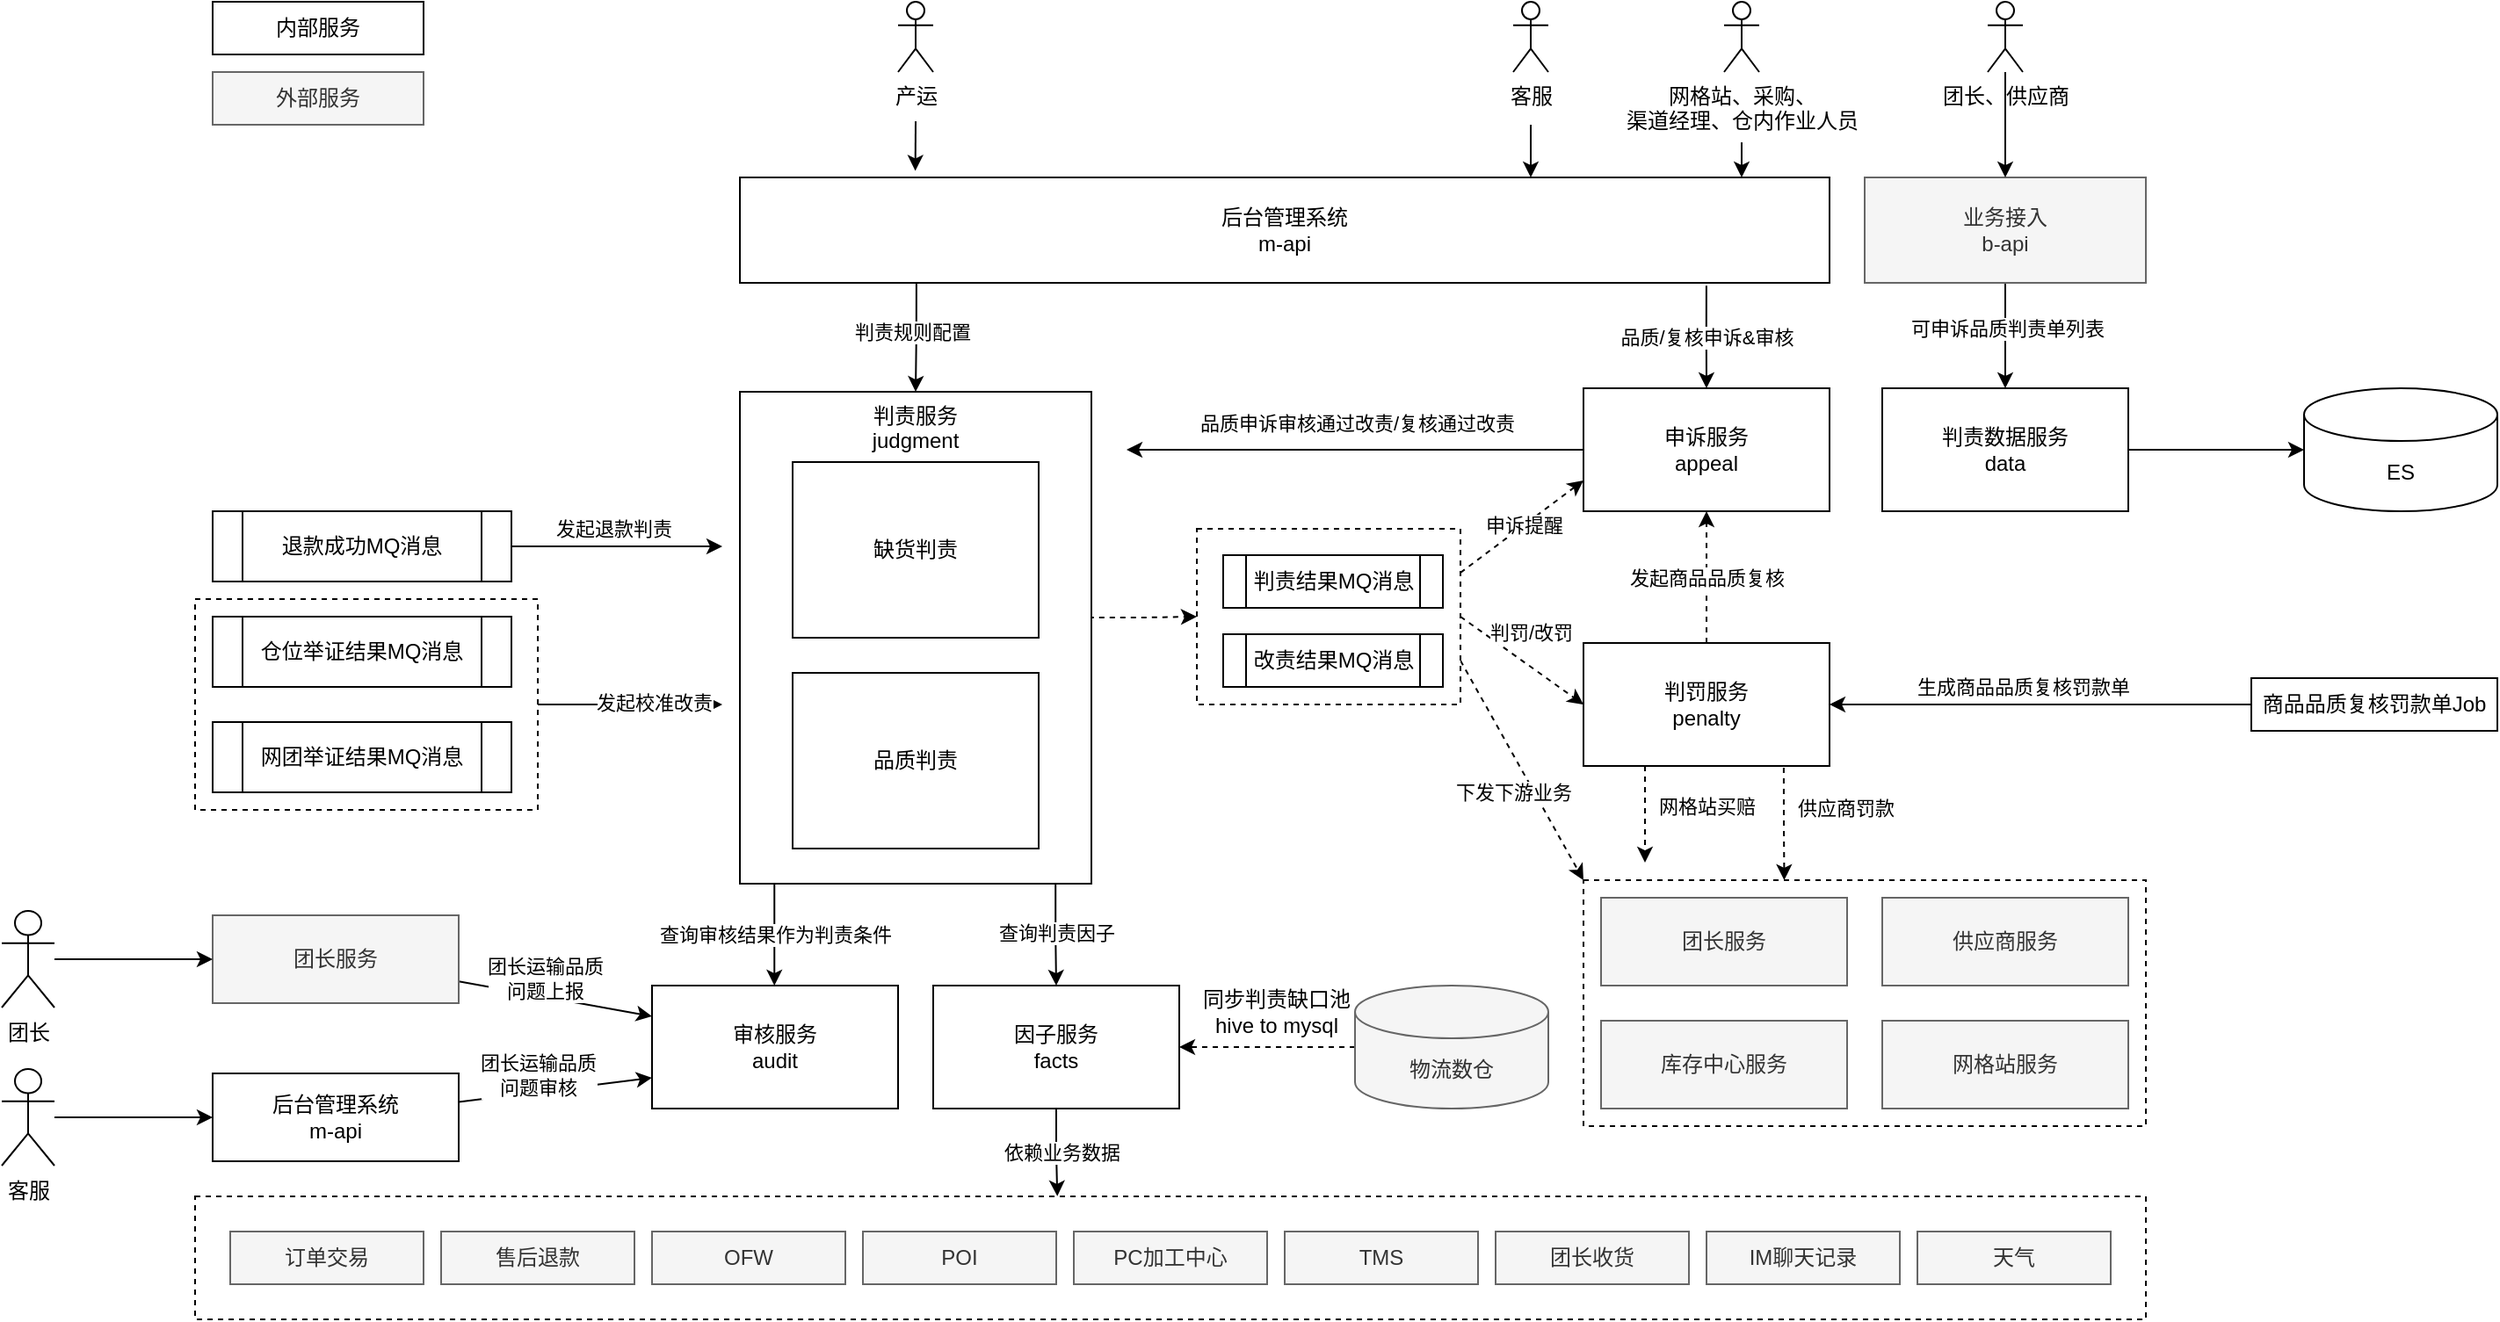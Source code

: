 <mxfile version="21.3.2" type="github">
  <diagram name="第 1 页" id="ISmllg0VNWneyEOrHAiS">
    <mxGraphModel dx="2222" dy="2127" grid="1" gridSize="10" guides="1" tooltips="1" connect="1" arrows="1" fold="1" page="1" pageScale="1" pageWidth="827" pageHeight="1169" math="0" shadow="0">
      <root>
        <mxCell id="0" />
        <mxCell id="1" parent="0" />
        <mxCell id="mLOzgQ69qME_xdbPBVRT-58" value="" style="rounded=0;whiteSpace=wrap;html=1;dashed=1;" vertex="1" parent="1">
          <mxGeometry x="-130" y="630" width="1110" height="70" as="geometry" />
        </mxCell>
        <mxCell id="mLOzgQ69qME_xdbPBVRT-18" style="rounded=0;orthogonalLoop=1;jettySize=auto;html=1;entryX=0;entryY=0.75;entryDx=0;entryDy=0;exitX=1;exitY=0.25;exitDx=0;exitDy=0;dashed=1;" edge="1" parent="1" source="mLOzgQ69qME_xdbPBVRT-17" target="mLOzgQ69qME_xdbPBVRT-2">
          <mxGeometry relative="1" as="geometry" />
        </mxCell>
        <mxCell id="mLOzgQ69qME_xdbPBVRT-20" value="申诉提醒" style="edgeLabel;html=1;align=center;verticalAlign=middle;resizable=0;points=[];" vertex="1" connectable="0" parent="mLOzgQ69qME_xdbPBVRT-18">
          <mxGeometry x="0.029" relative="1" as="geometry">
            <mxPoint as="offset" />
          </mxGeometry>
        </mxCell>
        <mxCell id="mLOzgQ69qME_xdbPBVRT-22" style="rounded=0;orthogonalLoop=1;jettySize=auto;html=1;entryX=0;entryY=0.5;entryDx=0;entryDy=0;dashed=1;exitX=1;exitY=0.5;exitDx=0;exitDy=0;" edge="1" parent="1" source="mLOzgQ69qME_xdbPBVRT-17" target="mLOzgQ69qME_xdbPBVRT-21">
          <mxGeometry relative="1" as="geometry" />
        </mxCell>
        <mxCell id="mLOzgQ69qME_xdbPBVRT-24" value="判罚/改罚" style="edgeLabel;html=1;align=center;verticalAlign=middle;resizable=0;points=[];" vertex="1" connectable="0" parent="mLOzgQ69qME_xdbPBVRT-22">
          <mxGeometry x="-0.258" relative="1" as="geometry">
            <mxPoint x="14" y="-10" as="offset" />
          </mxGeometry>
        </mxCell>
        <mxCell id="mLOzgQ69qME_xdbPBVRT-42" style="rounded=0;orthogonalLoop=1;jettySize=auto;html=1;entryX=0;entryY=0;entryDx=0;entryDy=0;dashed=1;exitX=1;exitY=0.75;exitDx=0;exitDy=0;" edge="1" parent="1" source="mLOzgQ69qME_xdbPBVRT-17" target="mLOzgQ69qME_xdbPBVRT-27">
          <mxGeometry relative="1" as="geometry" />
        </mxCell>
        <mxCell id="mLOzgQ69qME_xdbPBVRT-43" value="下发下游业务" style="edgeLabel;html=1;align=center;verticalAlign=middle;resizable=0;points=[];" vertex="1" connectable="0" parent="mLOzgQ69qME_xdbPBVRT-42">
          <mxGeometry x="-0.318" y="-2" relative="1" as="geometry">
            <mxPoint x="8" y="31" as="offset" />
          </mxGeometry>
        </mxCell>
        <mxCell id="mLOzgQ69qME_xdbPBVRT-17" value="" style="rounded=0;whiteSpace=wrap;html=1;dashed=1;" vertex="1" parent="1">
          <mxGeometry x="440" y="250" width="150" height="100" as="geometry" />
        </mxCell>
        <mxCell id="mLOzgQ69qME_xdbPBVRT-13" value="发起校准改责" style="edgeStyle=orthogonalEdgeStyle;rounded=0;orthogonalLoop=1;jettySize=auto;html=1;" edge="1" parent="1" source="mLOzgQ69qME_xdbPBVRT-12">
          <mxGeometry x="-0.004" y="10" relative="1" as="geometry">
            <mxPoint x="170" y="350" as="targetPoint" />
            <mxPoint x="3" y="-1" as="offset" />
          </mxGeometry>
        </mxCell>
        <mxCell id="mLOzgQ69qME_xdbPBVRT-12" value="" style="rounded=0;whiteSpace=wrap;html=1;dashed=1;" vertex="1" parent="1">
          <mxGeometry x="-130" y="290" width="195" height="120" as="geometry" />
        </mxCell>
        <mxCell id="mLOzgQ69qME_xdbPBVRT-19" style="edgeStyle=orthogonalEdgeStyle;rounded=0;orthogonalLoop=1;jettySize=auto;html=1;entryX=0;entryY=0.5;entryDx=0;entryDy=0;exitX=0.992;exitY=0.459;exitDx=0;exitDy=0;exitPerimeter=0;dashed=1;" edge="1" parent="1" source="mLOzgQ69qME_xdbPBVRT-1" target="mLOzgQ69qME_xdbPBVRT-17">
          <mxGeometry relative="1" as="geometry" />
        </mxCell>
        <mxCell id="mLOzgQ69qME_xdbPBVRT-46" style="edgeStyle=orthogonalEdgeStyle;rounded=0;orthogonalLoop=1;jettySize=auto;html=1;entryX=0.5;entryY=0;entryDx=0;entryDy=0;exitX=0.898;exitY=1.001;exitDx=0;exitDy=0;exitPerimeter=0;" edge="1" parent="1" source="mLOzgQ69qME_xdbPBVRT-1" target="mLOzgQ69qME_xdbPBVRT-44">
          <mxGeometry relative="1" as="geometry">
            <mxPoint x="380" y="480" as="sourcePoint" />
          </mxGeometry>
        </mxCell>
        <mxCell id="mLOzgQ69qME_xdbPBVRT-48" value="查询判责因子" style="edgeLabel;html=1;align=center;verticalAlign=middle;resizable=0;points=[];" vertex="1" connectable="0" parent="mLOzgQ69qME_xdbPBVRT-46">
          <mxGeometry x="-0.056" y="1" relative="1" as="geometry">
            <mxPoint x="-1" as="offset" />
          </mxGeometry>
        </mxCell>
        <mxCell id="mLOzgQ69qME_xdbPBVRT-1" value="&lt;div style=&quot;&quot;&gt;&lt;span style=&quot;background-color: initial;&quot;&gt;判责服务&lt;/span&gt;&lt;/div&gt;&lt;div style=&quot;&quot;&gt;&lt;span style=&quot;background-color: initial;&quot;&gt;judgment&lt;/span&gt;&lt;/div&gt;" style="rounded=0;whiteSpace=wrap;html=1;align=center;verticalAlign=top;" vertex="1" parent="1">
          <mxGeometry x="180" y="172" width="200" height="280" as="geometry" />
        </mxCell>
        <mxCell id="mLOzgQ69qME_xdbPBVRT-23" value="品质申诉审核通过改责/复核通过改责" style="edgeStyle=orthogonalEdgeStyle;rounded=0;orthogonalLoop=1;jettySize=auto;html=1;" edge="1" parent="1" source="mLOzgQ69qME_xdbPBVRT-2">
          <mxGeometry x="-0.006" y="-15" relative="1" as="geometry">
            <mxPoint x="400" y="205" as="targetPoint" />
            <mxPoint x="15" y="-15" as="offset" />
          </mxGeometry>
        </mxCell>
        <mxCell id="mLOzgQ69qME_xdbPBVRT-2" value="申诉服务&lt;br&gt;appeal" style="rounded=0;whiteSpace=wrap;html=1;" vertex="1" parent="1">
          <mxGeometry x="660" y="170" width="140" height="70" as="geometry" />
        </mxCell>
        <mxCell id="mLOzgQ69qME_xdbPBVRT-26" style="edgeStyle=orthogonalEdgeStyle;rounded=0;orthogonalLoop=1;jettySize=auto;html=1;" edge="1" parent="1" source="mLOzgQ69qME_xdbPBVRT-3" target="mLOzgQ69qME_xdbPBVRT-25">
          <mxGeometry relative="1" as="geometry" />
        </mxCell>
        <mxCell id="mLOzgQ69qME_xdbPBVRT-3" value="判责数据服务&lt;br&gt;data" style="rounded=0;whiteSpace=wrap;html=1;" vertex="1" parent="1">
          <mxGeometry x="830" y="170" width="140" height="70" as="geometry" />
        </mxCell>
        <mxCell id="mLOzgQ69qME_xdbPBVRT-77" style="edgeStyle=orthogonalEdgeStyle;rounded=0;orthogonalLoop=1;jettySize=auto;html=1;entryX=0.5;entryY=0;entryDx=0;entryDy=0;exitX=0.162;exitY=1.006;exitDx=0;exitDy=0;exitPerimeter=0;" edge="1" parent="1" source="mLOzgQ69qME_xdbPBVRT-4" target="mLOzgQ69qME_xdbPBVRT-1">
          <mxGeometry relative="1" as="geometry" />
        </mxCell>
        <mxCell id="mLOzgQ69qME_xdbPBVRT-78" value="判责规则配置" style="edgeLabel;html=1;align=center;verticalAlign=middle;resizable=0;points=[];" vertex="1" connectable="0" parent="mLOzgQ69qME_xdbPBVRT-77">
          <mxGeometry x="-0.113" y="-3" relative="1" as="geometry">
            <mxPoint as="offset" />
          </mxGeometry>
        </mxCell>
        <mxCell id="mLOzgQ69qME_xdbPBVRT-79" value="品质/复核申诉&amp;amp;审核" style="edgeStyle=orthogonalEdgeStyle;rounded=0;orthogonalLoop=1;jettySize=auto;html=1;entryX=0.5;entryY=0;entryDx=0;entryDy=0;exitX=0.887;exitY=1.027;exitDx=0;exitDy=0;exitPerimeter=0;" edge="1" parent="1" source="mLOzgQ69qME_xdbPBVRT-4" target="mLOzgQ69qME_xdbPBVRT-2">
          <mxGeometry relative="1" as="geometry" />
        </mxCell>
        <mxCell id="mLOzgQ69qME_xdbPBVRT-4" value="后台管理系统&lt;br&gt;m-api" style="rounded=0;whiteSpace=wrap;html=1;" vertex="1" parent="1">
          <mxGeometry x="180" y="50" width="620" height="60" as="geometry" />
        </mxCell>
        <mxCell id="mLOzgQ69qME_xdbPBVRT-5" value="缺货判责" style="rounded=0;whiteSpace=wrap;html=1;" vertex="1" parent="1">
          <mxGeometry x="210" y="212" width="140" height="100" as="geometry" />
        </mxCell>
        <mxCell id="mLOzgQ69qME_xdbPBVRT-6" value="品质判责" style="rounded=0;whiteSpace=wrap;html=1;" vertex="1" parent="1">
          <mxGeometry x="210" y="332" width="140" height="100" as="geometry" />
        </mxCell>
        <mxCell id="mLOzgQ69qME_xdbPBVRT-11" style="edgeStyle=orthogonalEdgeStyle;rounded=0;orthogonalLoop=1;jettySize=auto;html=1;" edge="1" parent="1" source="mLOzgQ69qME_xdbPBVRT-8">
          <mxGeometry relative="1" as="geometry">
            <mxPoint x="170" y="260" as="targetPoint" />
          </mxGeometry>
        </mxCell>
        <mxCell id="mLOzgQ69qME_xdbPBVRT-14" value="发起退款判责" style="edgeLabel;html=1;align=center;verticalAlign=middle;resizable=0;points=[];" vertex="1" connectable="0" parent="mLOzgQ69qME_xdbPBVRT-11">
          <mxGeometry x="-0.041" y="1" relative="1" as="geometry">
            <mxPoint y="-9" as="offset" />
          </mxGeometry>
        </mxCell>
        <mxCell id="mLOzgQ69qME_xdbPBVRT-8" value="退款成功MQ消息" style="shape=process;whiteSpace=wrap;html=1;backgroundOutline=1;" vertex="1" parent="1">
          <mxGeometry x="-120" y="240" width="170" height="40" as="geometry" />
        </mxCell>
        <mxCell id="mLOzgQ69qME_xdbPBVRT-9" value="仓位举证结果MQ消息" style="shape=process;whiteSpace=wrap;html=1;backgroundOutline=1;" vertex="1" parent="1">
          <mxGeometry x="-120" y="300" width="170" height="40" as="geometry" />
        </mxCell>
        <mxCell id="mLOzgQ69qME_xdbPBVRT-10" value="网团举证结果MQ消息" style="shape=process;whiteSpace=wrap;html=1;backgroundOutline=1;" vertex="1" parent="1">
          <mxGeometry x="-120" y="360" width="170" height="40" as="geometry" />
        </mxCell>
        <mxCell id="mLOzgQ69qME_xdbPBVRT-15" value="判责结果MQ消息" style="shape=process;whiteSpace=wrap;html=1;backgroundOutline=1;" vertex="1" parent="1">
          <mxGeometry x="455" y="265" width="125" height="30" as="geometry" />
        </mxCell>
        <mxCell id="mLOzgQ69qME_xdbPBVRT-16" value="改责结果MQ消息" style="shape=process;whiteSpace=wrap;html=1;backgroundOutline=1;" vertex="1" parent="1">
          <mxGeometry x="455" y="310" width="125" height="30" as="geometry" />
        </mxCell>
        <mxCell id="mLOzgQ69qME_xdbPBVRT-33" style="edgeStyle=orthogonalEdgeStyle;rounded=0;orthogonalLoop=1;jettySize=auto;html=1;exitX=0.25;exitY=1;exitDx=0;exitDy=0;dashed=1;" edge="1" parent="1" source="mLOzgQ69qME_xdbPBVRT-21">
          <mxGeometry relative="1" as="geometry">
            <mxPoint x="695" y="440" as="targetPoint" />
          </mxGeometry>
        </mxCell>
        <mxCell id="mLOzgQ69qME_xdbPBVRT-34" value="网格站买赔" style="edgeLabel;html=1;align=center;verticalAlign=middle;resizable=0;points=[];" vertex="1" connectable="0" parent="mLOzgQ69qME_xdbPBVRT-33">
          <mxGeometry x="-0.26" y="3" relative="1" as="geometry">
            <mxPoint x="32" y="2" as="offset" />
          </mxGeometry>
        </mxCell>
        <mxCell id="mLOzgQ69qME_xdbPBVRT-37" value="供应商罚款" style="edgeStyle=orthogonalEdgeStyle;rounded=0;orthogonalLoop=1;jettySize=auto;html=1;entryX=0.357;entryY=0;entryDx=0;entryDy=0;entryPerimeter=0;exitX=0.814;exitY=1.014;exitDx=0;exitDy=0;exitPerimeter=0;dashed=1;" edge="1" parent="1" source="mLOzgQ69qME_xdbPBVRT-21" target="mLOzgQ69qME_xdbPBVRT-27">
          <mxGeometry x="-0.26" y="36" relative="1" as="geometry">
            <mxPoint x="-1" y="-1" as="offset" />
          </mxGeometry>
        </mxCell>
        <mxCell id="mLOzgQ69qME_xdbPBVRT-41" value="发起商品品质复核" style="edgeStyle=orthogonalEdgeStyle;rounded=0;orthogonalLoop=1;jettySize=auto;html=1;dashed=1;" edge="1" parent="1" source="mLOzgQ69qME_xdbPBVRT-21" target="mLOzgQ69qME_xdbPBVRT-2">
          <mxGeometry relative="1" as="geometry" />
        </mxCell>
        <mxCell id="mLOzgQ69qME_xdbPBVRT-21" value="判罚服务&lt;br&gt;penalty" style="rounded=0;whiteSpace=wrap;html=1;" vertex="1" parent="1">
          <mxGeometry x="660" y="315" width="140" height="70" as="geometry" />
        </mxCell>
        <mxCell id="mLOzgQ69qME_xdbPBVRT-25" value="ES" style="shape=cylinder3;whiteSpace=wrap;html=1;boundedLbl=1;backgroundOutline=1;size=15;" vertex="1" parent="1">
          <mxGeometry x="1070" y="170" width="110" height="70" as="geometry" />
        </mxCell>
        <mxCell id="mLOzgQ69qME_xdbPBVRT-27" value="" style="rounded=0;whiteSpace=wrap;html=1;dashed=1;" vertex="1" parent="1">
          <mxGeometry x="660" y="450" width="320" height="140" as="geometry" />
        </mxCell>
        <mxCell id="mLOzgQ69qME_xdbPBVRT-28" value="团长服务" style="rounded=0;whiteSpace=wrap;html=1;fillColor=#f5f5f5;fontColor=#333333;strokeColor=#666666;" vertex="1" parent="1">
          <mxGeometry x="670" y="460" width="140" height="50" as="geometry" />
        </mxCell>
        <mxCell id="mLOzgQ69qME_xdbPBVRT-30" value="供应商服务" style="rounded=0;whiteSpace=wrap;html=1;fillColor=#f5f5f5;fontColor=#333333;strokeColor=#666666;" vertex="1" parent="1">
          <mxGeometry x="830" y="460" width="140" height="50" as="geometry" />
        </mxCell>
        <mxCell id="mLOzgQ69qME_xdbPBVRT-31" value="库存中心服务" style="rounded=0;whiteSpace=wrap;html=1;fillColor=#f5f5f5;fontColor=#333333;strokeColor=#666666;" vertex="1" parent="1">
          <mxGeometry x="670" y="530" width="140" height="50" as="geometry" />
        </mxCell>
        <mxCell id="mLOzgQ69qME_xdbPBVRT-32" value="网格站服务" style="rounded=0;whiteSpace=wrap;html=1;fillColor=#f5f5f5;fontColor=#333333;strokeColor=#666666;" vertex="1" parent="1">
          <mxGeometry x="830" y="530" width="140" height="50" as="geometry" />
        </mxCell>
        <mxCell id="mLOzgQ69qME_xdbPBVRT-39" style="edgeStyle=orthogonalEdgeStyle;rounded=0;orthogonalLoop=1;jettySize=auto;html=1;entryX=1;entryY=0.5;entryDx=0;entryDy=0;" edge="1" parent="1" source="mLOzgQ69qME_xdbPBVRT-38" target="mLOzgQ69qME_xdbPBVRT-21">
          <mxGeometry relative="1" as="geometry" />
        </mxCell>
        <mxCell id="mLOzgQ69qME_xdbPBVRT-40" value="生成商品品质复核罚款单" style="edgeLabel;html=1;align=center;verticalAlign=middle;resizable=0;points=[];" vertex="1" connectable="0" parent="mLOzgQ69qME_xdbPBVRT-39">
          <mxGeometry x="0.068" relative="1" as="geometry">
            <mxPoint x="-2" y="-10" as="offset" />
          </mxGeometry>
        </mxCell>
        <mxCell id="mLOzgQ69qME_xdbPBVRT-38" value="商品品质复核罚款单Job" style="rounded=0;whiteSpace=wrap;html=1;" vertex="1" parent="1">
          <mxGeometry x="1040" y="335" width="140" height="30" as="geometry" />
        </mxCell>
        <mxCell id="mLOzgQ69qME_xdbPBVRT-60" style="edgeStyle=orthogonalEdgeStyle;rounded=0;orthogonalLoop=1;jettySize=auto;html=1;entryX=0.442;entryY=-0.001;entryDx=0;entryDy=0;entryPerimeter=0;" edge="1" parent="1" source="mLOzgQ69qME_xdbPBVRT-44" target="mLOzgQ69qME_xdbPBVRT-58">
          <mxGeometry relative="1" as="geometry" />
        </mxCell>
        <mxCell id="mLOzgQ69qME_xdbPBVRT-61" value="依赖业务数据" style="edgeLabel;html=1;align=center;verticalAlign=middle;resizable=0;points=[];" vertex="1" connectable="0" parent="mLOzgQ69qME_xdbPBVRT-60">
          <mxGeometry x="0.012" y="2" relative="1" as="geometry">
            <mxPoint as="offset" />
          </mxGeometry>
        </mxCell>
        <mxCell id="mLOzgQ69qME_xdbPBVRT-44" value="因子服务&lt;br&gt;facts" style="rounded=0;whiteSpace=wrap;html=1;" vertex="1" parent="1">
          <mxGeometry x="290" y="510" width="140" height="70" as="geometry" />
        </mxCell>
        <mxCell id="mLOzgQ69qME_xdbPBVRT-45" value="审核服务&lt;br&gt;audit" style="rounded=0;whiteSpace=wrap;html=1;" vertex="1" parent="1">
          <mxGeometry x="130" y="510" width="140" height="70" as="geometry" />
        </mxCell>
        <mxCell id="mLOzgQ69qME_xdbPBVRT-47" style="edgeStyle=orthogonalEdgeStyle;rounded=0;orthogonalLoop=1;jettySize=auto;html=1;entryX=0.5;entryY=0;entryDx=0;entryDy=0;exitX=0.898;exitY=1.001;exitDx=0;exitDy=0;exitPerimeter=0;" edge="1" parent="1">
          <mxGeometry relative="1" as="geometry">
            <mxPoint x="199.63" y="452" as="sourcePoint" />
            <mxPoint x="199.63" y="510" as="targetPoint" />
          </mxGeometry>
        </mxCell>
        <mxCell id="mLOzgQ69qME_xdbPBVRT-49" value="查询审核结果作为判责条件" style="edgeLabel;html=1;align=center;verticalAlign=middle;resizable=0;points=[];" vertex="1" connectable="0" parent="mLOzgQ69qME_xdbPBVRT-47">
          <mxGeometry x="-0.222" relative="1" as="geometry">
            <mxPoint y="6" as="offset" />
          </mxGeometry>
        </mxCell>
        <mxCell id="mLOzgQ69qME_xdbPBVRT-50" value="订单交易" style="rounded=0;whiteSpace=wrap;html=1;fillColor=#f5f5f5;fontColor=#333333;strokeColor=#666666;" vertex="1" parent="1">
          <mxGeometry x="-110" y="650" width="110" height="30" as="geometry" />
        </mxCell>
        <mxCell id="mLOzgQ69qME_xdbPBVRT-52" value="售后退款" style="rounded=0;whiteSpace=wrap;html=1;fillColor=#f5f5f5;fontColor=#333333;strokeColor=#666666;" vertex="1" parent="1">
          <mxGeometry x="10" y="650" width="110" height="30" as="geometry" />
        </mxCell>
        <mxCell id="mLOzgQ69qME_xdbPBVRT-53" value="OFW" style="rounded=0;whiteSpace=wrap;html=1;fillColor=#f5f5f5;fontColor=#333333;strokeColor=#666666;" vertex="1" parent="1">
          <mxGeometry x="130" y="650" width="110" height="30" as="geometry" />
        </mxCell>
        <mxCell id="mLOzgQ69qME_xdbPBVRT-54" value="POI" style="rounded=0;whiteSpace=wrap;html=1;fillColor=#f5f5f5;fontColor=#333333;strokeColor=#666666;" vertex="1" parent="1">
          <mxGeometry x="250" y="650" width="110" height="30" as="geometry" />
        </mxCell>
        <mxCell id="mLOzgQ69qME_xdbPBVRT-55" value="PC加工中心" style="rounded=0;whiteSpace=wrap;html=1;fillColor=#f5f5f5;fontColor=#333333;strokeColor=#666666;" vertex="1" parent="1">
          <mxGeometry x="370" y="650" width="110" height="30" as="geometry" />
        </mxCell>
        <mxCell id="mLOzgQ69qME_xdbPBVRT-56" value="TMS" style="rounded=0;whiteSpace=wrap;html=1;fillColor=#f5f5f5;fontColor=#333333;strokeColor=#666666;" vertex="1" parent="1">
          <mxGeometry x="490" y="650" width="110" height="30" as="geometry" />
        </mxCell>
        <mxCell id="mLOzgQ69qME_xdbPBVRT-57" value="团长收货" style="rounded=0;whiteSpace=wrap;html=1;fillColor=#f5f5f5;fontColor=#333333;strokeColor=#666666;" vertex="1" parent="1">
          <mxGeometry x="610" y="650" width="110" height="30" as="geometry" />
        </mxCell>
        <mxCell id="mLOzgQ69qME_xdbPBVRT-62" value="IM聊天记录" style="rounded=0;whiteSpace=wrap;html=1;fillColor=#f5f5f5;fontColor=#333333;strokeColor=#666666;" vertex="1" parent="1">
          <mxGeometry x="730" y="650" width="110" height="30" as="geometry" />
        </mxCell>
        <mxCell id="mLOzgQ69qME_xdbPBVRT-63" value="天气" style="rounded=0;whiteSpace=wrap;html=1;fillColor=#f5f5f5;fontColor=#333333;strokeColor=#666666;" vertex="1" parent="1">
          <mxGeometry x="850" y="650" width="110" height="30" as="geometry" />
        </mxCell>
        <mxCell id="mLOzgQ69qME_xdbPBVRT-65" style="edgeStyle=orthogonalEdgeStyle;rounded=0;orthogonalLoop=1;jettySize=auto;html=1;entryX=1;entryY=0.5;entryDx=0;entryDy=0;dashed=1;" edge="1" parent="1" source="mLOzgQ69qME_xdbPBVRT-64" target="mLOzgQ69qME_xdbPBVRT-44">
          <mxGeometry relative="1" as="geometry" />
        </mxCell>
        <mxCell id="mLOzgQ69qME_xdbPBVRT-64" value="物流数仓" style="shape=cylinder3;whiteSpace=wrap;html=1;boundedLbl=1;backgroundOutline=1;size=15;fillColor=#f5f5f5;fontColor=#333333;strokeColor=#666666;" vertex="1" parent="1">
          <mxGeometry x="530" y="510" width="110" height="70" as="geometry" />
        </mxCell>
        <mxCell id="mLOzgQ69qME_xdbPBVRT-66" value="同步判责缺口池&lt;br&gt;hive to mysql" style="text;html=1;align=center;verticalAlign=middle;resizable=0;points=[];autosize=1;strokeColor=none;fillColor=none;" vertex="1" parent="1">
          <mxGeometry x="430" y="505" width="110" height="40" as="geometry" />
        </mxCell>
        <mxCell id="mLOzgQ69qME_xdbPBVRT-73" style="rounded=0;orthogonalLoop=1;jettySize=auto;html=1;entryX=0;entryY=0.25;entryDx=0;entryDy=0;" edge="1" parent="1" source="mLOzgQ69qME_xdbPBVRT-67" target="mLOzgQ69qME_xdbPBVRT-45">
          <mxGeometry relative="1" as="geometry" />
        </mxCell>
        <mxCell id="mLOzgQ69qME_xdbPBVRT-75" value="团长运输品质&lt;br&gt;问题上报" style="edgeLabel;html=1;align=center;verticalAlign=middle;resizable=0;points=[];" vertex="1" connectable="0" parent="mLOzgQ69qME_xdbPBVRT-73">
          <mxGeometry x="-0.116" y="2" relative="1" as="geometry">
            <mxPoint y="-9" as="offset" />
          </mxGeometry>
        </mxCell>
        <mxCell id="mLOzgQ69qME_xdbPBVRT-67" value="团长服务" style="rounded=0;whiteSpace=wrap;html=1;fillColor=#f5f5f5;fontColor=#333333;strokeColor=#666666;" vertex="1" parent="1">
          <mxGeometry x="-120" y="470" width="140" height="50" as="geometry" />
        </mxCell>
        <mxCell id="mLOzgQ69qME_xdbPBVRT-74" style="rounded=0;orthogonalLoop=1;jettySize=auto;html=1;entryX=0;entryY=0.75;entryDx=0;entryDy=0;" edge="1" parent="1" source="mLOzgQ69qME_xdbPBVRT-68" target="mLOzgQ69qME_xdbPBVRT-45">
          <mxGeometry relative="1" as="geometry" />
        </mxCell>
        <mxCell id="mLOzgQ69qME_xdbPBVRT-76" value="团长运输品质&lt;br style=&quot;border-color: var(--border-color);&quot;&gt;问题审核" style="edgeLabel;html=1;align=center;verticalAlign=middle;resizable=0;points=[];" vertex="1" connectable="0" parent="mLOzgQ69qME_xdbPBVRT-74">
          <mxGeometry x="-0.157" y="-2" relative="1" as="geometry">
            <mxPoint x="-2" y="-12" as="offset" />
          </mxGeometry>
        </mxCell>
        <mxCell id="mLOzgQ69qME_xdbPBVRT-68" value="后台管理系统&lt;br style=&quot;border-color: var(--border-color);&quot;&gt;m-api" style="rounded=0;whiteSpace=wrap;html=1;" vertex="1" parent="1">
          <mxGeometry x="-120" y="560" width="140" height="50" as="geometry" />
        </mxCell>
        <mxCell id="mLOzgQ69qME_xdbPBVRT-70" style="edgeStyle=orthogonalEdgeStyle;rounded=0;orthogonalLoop=1;jettySize=auto;html=1;entryX=0;entryY=0.5;entryDx=0;entryDy=0;" edge="1" parent="1" source="mLOzgQ69qME_xdbPBVRT-69" target="mLOzgQ69qME_xdbPBVRT-68">
          <mxGeometry relative="1" as="geometry" />
        </mxCell>
        <mxCell id="mLOzgQ69qME_xdbPBVRT-69" value="客服" style="shape=umlActor;verticalLabelPosition=bottom;verticalAlign=top;html=1;outlineConnect=0;" vertex="1" parent="1">
          <mxGeometry x="-240" y="557.5" width="30" height="55" as="geometry" />
        </mxCell>
        <mxCell id="mLOzgQ69qME_xdbPBVRT-72" style="edgeStyle=orthogonalEdgeStyle;rounded=0;orthogonalLoop=1;jettySize=auto;html=1;entryX=0;entryY=0.5;entryDx=0;entryDy=0;" edge="1" parent="1" source="mLOzgQ69qME_xdbPBVRT-71" target="mLOzgQ69qME_xdbPBVRT-67">
          <mxGeometry relative="1" as="geometry" />
        </mxCell>
        <mxCell id="mLOzgQ69qME_xdbPBVRT-71" value="团长" style="shape=umlActor;verticalLabelPosition=bottom;verticalAlign=top;html=1;outlineConnect=0;" vertex="1" parent="1">
          <mxGeometry x="-240" y="467.5" width="30" height="55" as="geometry" />
        </mxCell>
        <mxCell id="mLOzgQ69qME_xdbPBVRT-83" style="edgeStyle=orthogonalEdgeStyle;rounded=0;orthogonalLoop=1;jettySize=auto;html=1;entryX=0.5;entryY=0;entryDx=0;entryDy=0;" edge="1" parent="1" source="mLOzgQ69qME_xdbPBVRT-80" target="mLOzgQ69qME_xdbPBVRT-3">
          <mxGeometry relative="1" as="geometry" />
        </mxCell>
        <mxCell id="mLOzgQ69qME_xdbPBVRT-84" value="可申诉品质判责单列表" style="edgeLabel;html=1;align=center;verticalAlign=middle;resizable=0;points=[];" vertex="1" connectable="0" parent="mLOzgQ69qME_xdbPBVRT-83">
          <mxGeometry x="-0.146" y="1" relative="1" as="geometry">
            <mxPoint as="offset" />
          </mxGeometry>
        </mxCell>
        <mxCell id="mLOzgQ69qME_xdbPBVRT-80" value="业务接入&lt;br&gt;b-api" style="rounded=0;whiteSpace=wrap;html=1;fillColor=#f5f5f5;fontColor=#333333;strokeColor=#666666;" vertex="1" parent="1">
          <mxGeometry x="820" y="50" width="160" height="60" as="geometry" />
        </mxCell>
        <mxCell id="mLOzgQ69qME_xdbPBVRT-82" style="edgeStyle=orthogonalEdgeStyle;rounded=0;orthogonalLoop=1;jettySize=auto;html=1;entryX=0.5;entryY=0;entryDx=0;entryDy=0;" edge="1" parent="1" source="mLOzgQ69qME_xdbPBVRT-81" target="mLOzgQ69qME_xdbPBVRT-80">
          <mxGeometry relative="1" as="geometry" />
        </mxCell>
        <mxCell id="mLOzgQ69qME_xdbPBVRT-81" value="团长、供应商" style="shape=umlActor;verticalLabelPosition=bottom;verticalAlign=top;html=1;outlineConnect=0;" vertex="1" parent="1">
          <mxGeometry x="890" y="-50" width="20" height="40" as="geometry" />
        </mxCell>
        <mxCell id="mLOzgQ69qME_xdbPBVRT-87" style="rounded=0;orthogonalLoop=1;jettySize=auto;html=1;" edge="1" parent="1">
          <mxGeometry relative="1" as="geometry">
            <mxPoint x="750" y="30" as="sourcePoint" />
            <mxPoint x="750" y="50" as="targetPoint" />
          </mxGeometry>
        </mxCell>
        <mxCell id="mLOzgQ69qME_xdbPBVRT-85" value="网格站、采购、&lt;br&gt;渠道经理、仓内作业人员" style="shape=umlActor;verticalLabelPosition=bottom;verticalAlign=top;html=1;outlineConnect=0;" vertex="1" parent="1">
          <mxGeometry x="740" y="-50" width="20" height="40" as="geometry" />
        </mxCell>
        <mxCell id="mLOzgQ69qME_xdbPBVRT-88" style="rounded=0;orthogonalLoop=1;jettySize=auto;html=1;" edge="1" parent="1">
          <mxGeometry relative="1" as="geometry">
            <mxPoint x="630" y="20" as="sourcePoint" />
            <mxPoint x="630" y="50" as="targetPoint" />
          </mxGeometry>
        </mxCell>
        <mxCell id="mLOzgQ69qME_xdbPBVRT-86" value="客服" style="shape=umlActor;verticalLabelPosition=bottom;verticalAlign=top;html=1;outlineConnect=0;" vertex="1" parent="1">
          <mxGeometry x="620" y="-50" width="20" height="40" as="geometry" />
        </mxCell>
        <mxCell id="mLOzgQ69qME_xdbPBVRT-90" style="edgeStyle=orthogonalEdgeStyle;rounded=0;orthogonalLoop=1;jettySize=auto;html=1;entryX=0.161;entryY=-0.063;entryDx=0;entryDy=0;entryPerimeter=0;" edge="1" parent="1" target="mLOzgQ69qME_xdbPBVRT-4">
          <mxGeometry relative="1" as="geometry">
            <mxPoint x="280" y="18" as="sourcePoint" />
          </mxGeometry>
        </mxCell>
        <mxCell id="mLOzgQ69qME_xdbPBVRT-89" value="产运" style="shape=umlActor;verticalLabelPosition=bottom;verticalAlign=top;html=1;outlineConnect=0;" vertex="1" parent="1">
          <mxGeometry x="270" y="-50" width="20" height="40" as="geometry" />
        </mxCell>
        <mxCell id="mLOzgQ69qME_xdbPBVRT-91" value="外部服务" style="rounded=0;whiteSpace=wrap;html=1;fillColor=#f5f5f5;fontColor=#333333;strokeColor=#666666;" vertex="1" parent="1">
          <mxGeometry x="-120" y="-10" width="120" height="30" as="geometry" />
        </mxCell>
        <mxCell id="mLOzgQ69qME_xdbPBVRT-93" value="内部服务" style="rounded=0;whiteSpace=wrap;html=1;" vertex="1" parent="1">
          <mxGeometry x="-120" y="-50" width="120" height="30" as="geometry" />
        </mxCell>
      </root>
    </mxGraphModel>
  </diagram>
</mxfile>
